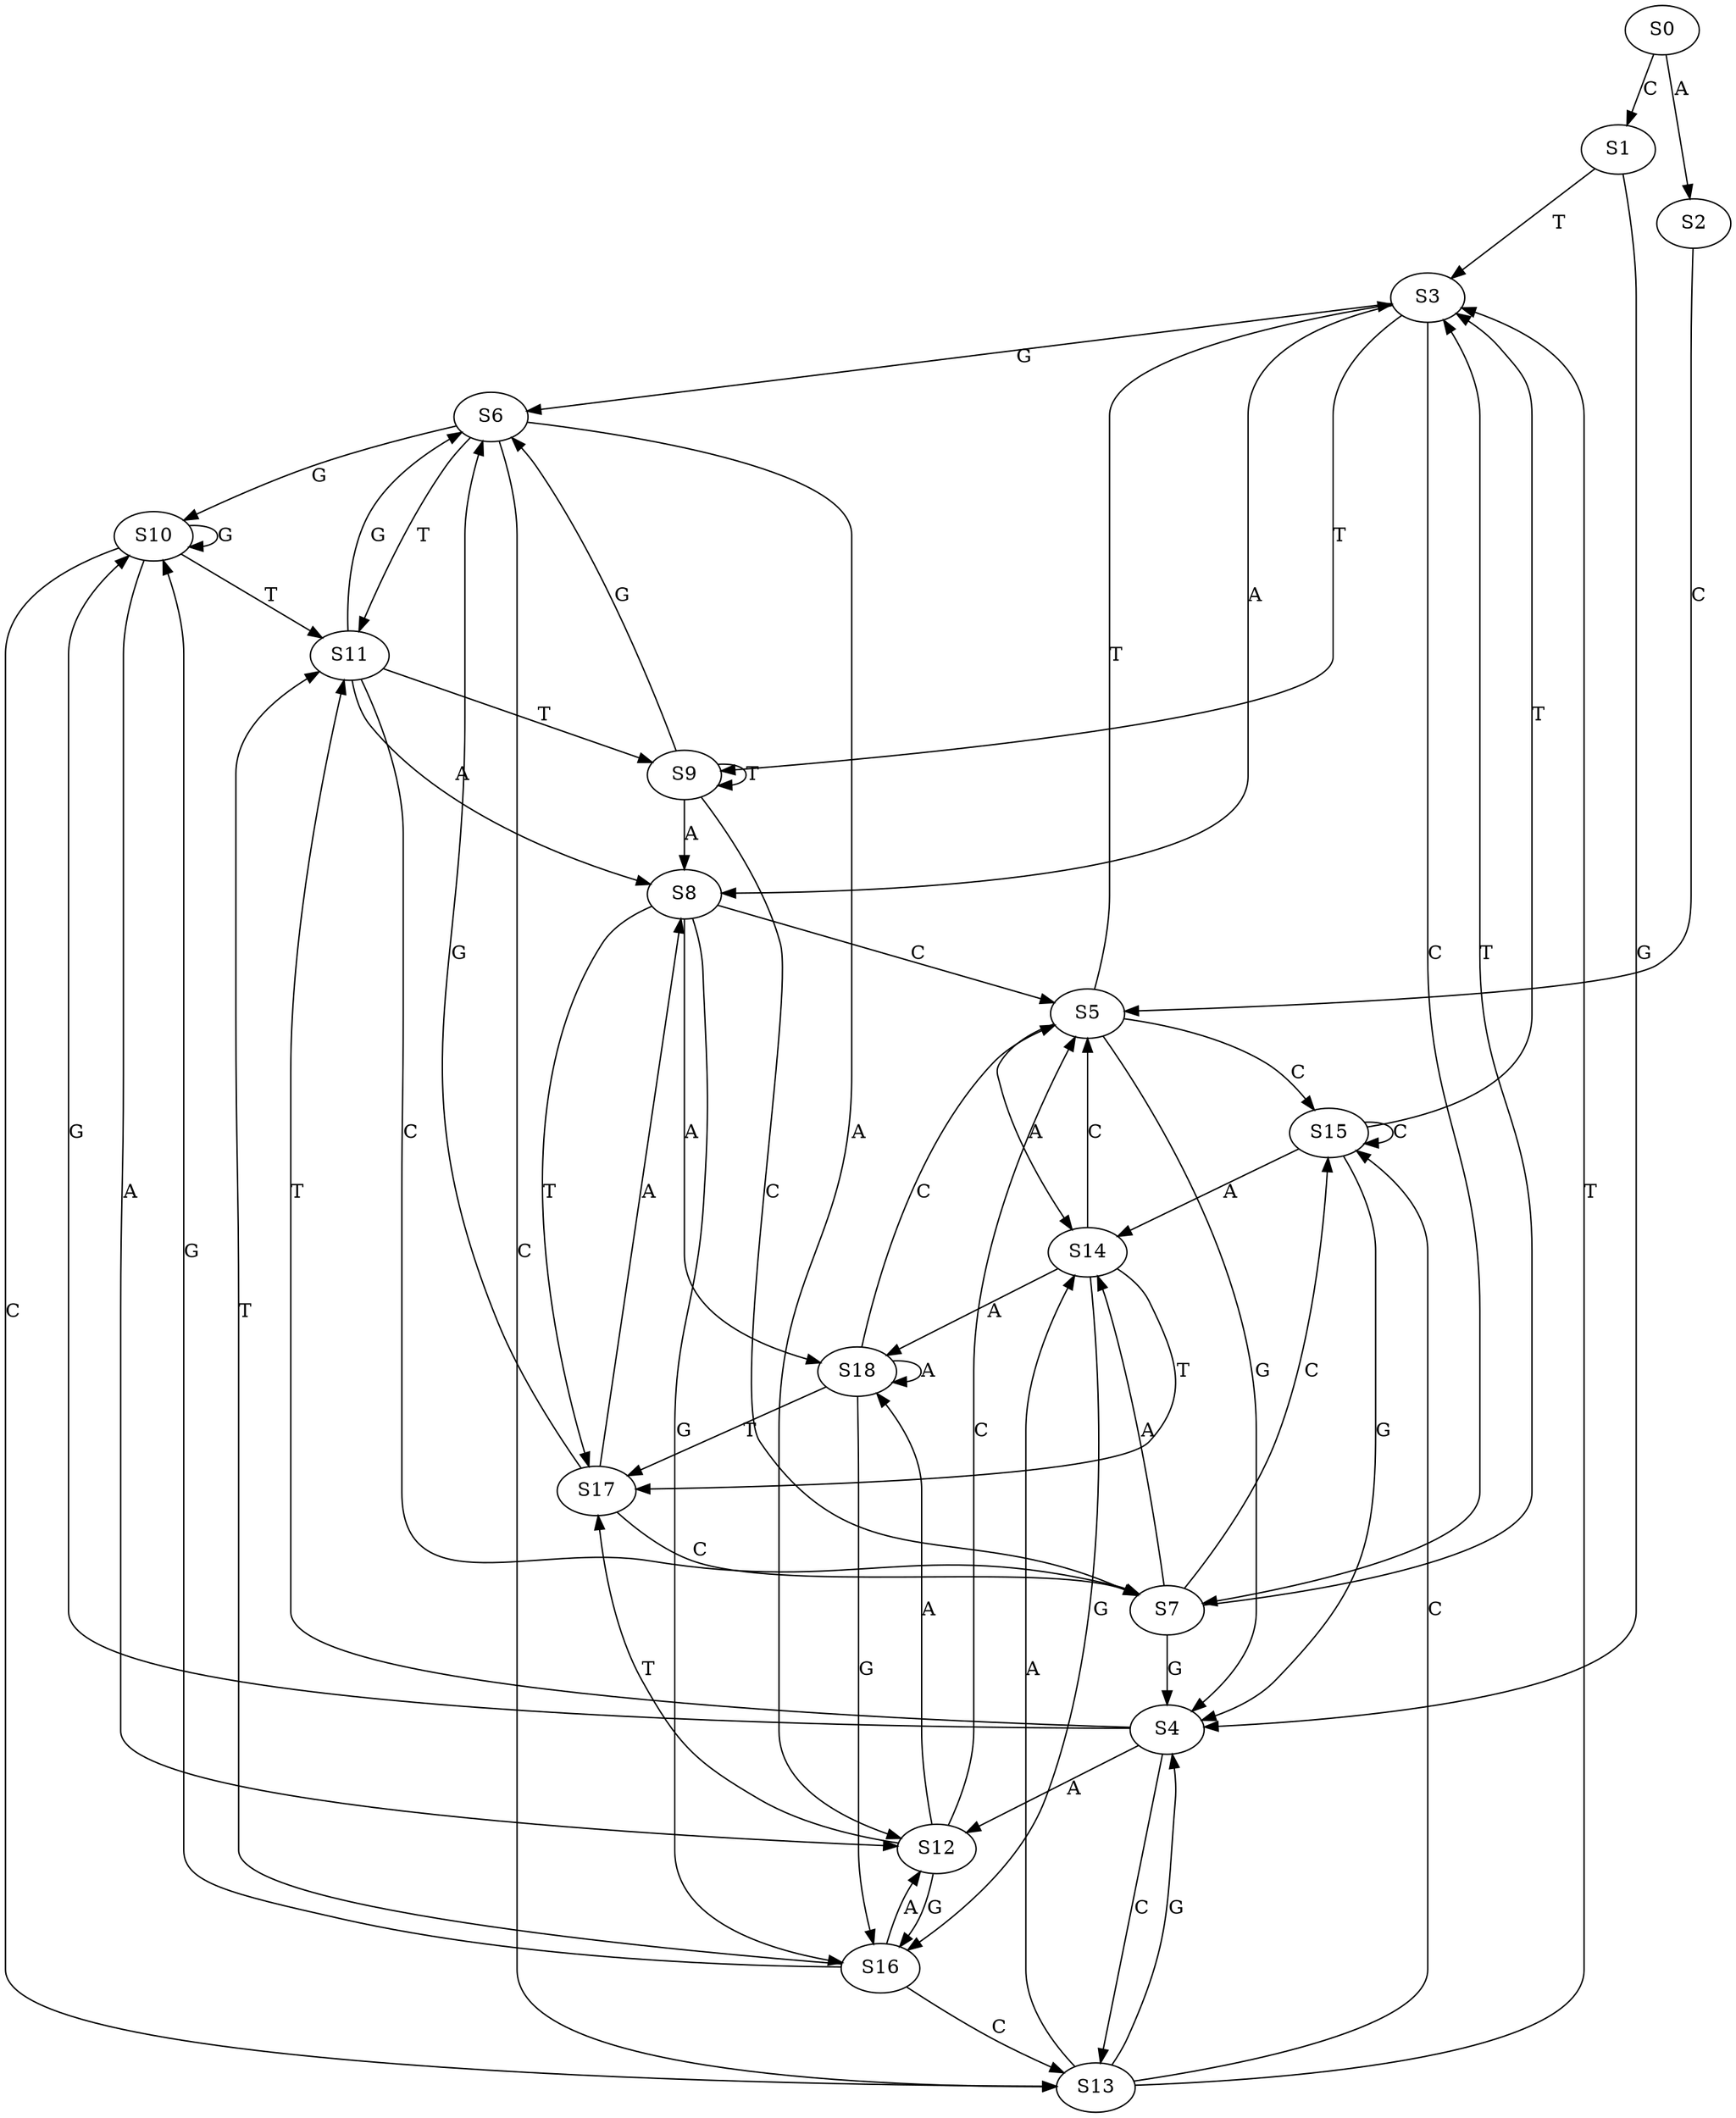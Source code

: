strict digraph  {
	S0 -> S1 [ label = C ];
	S0 -> S2 [ label = A ];
	S1 -> S3 [ label = T ];
	S1 -> S4 [ label = G ];
	S2 -> S5 [ label = C ];
	S3 -> S6 [ label = G ];
	S3 -> S7 [ label = C ];
	S3 -> S8 [ label = A ];
	S3 -> S9 [ label = T ];
	S4 -> S10 [ label = G ];
	S4 -> S11 [ label = T ];
	S4 -> S12 [ label = A ];
	S4 -> S13 [ label = C ];
	S5 -> S14 [ label = A ];
	S5 -> S3 [ label = T ];
	S5 -> S15 [ label = C ];
	S5 -> S4 [ label = G ];
	S6 -> S12 [ label = A ];
	S6 -> S11 [ label = T ];
	S6 -> S13 [ label = C ];
	S6 -> S10 [ label = G ];
	S7 -> S3 [ label = T ];
	S7 -> S4 [ label = G ];
	S7 -> S15 [ label = C ];
	S7 -> S14 [ label = A ];
	S8 -> S16 [ label = G ];
	S8 -> S17 [ label = T ];
	S8 -> S18 [ label = A ];
	S8 -> S5 [ label = C ];
	S9 -> S8 [ label = A ];
	S9 -> S7 [ label = C ];
	S9 -> S6 [ label = G ];
	S9 -> S9 [ label = T ];
	S10 -> S12 [ label = A ];
	S10 -> S11 [ label = T ];
	S10 -> S10 [ label = G ];
	S10 -> S13 [ label = C ];
	S11 -> S8 [ label = A ];
	S11 -> S7 [ label = C ];
	S11 -> S6 [ label = G ];
	S11 -> S9 [ label = T ];
	S12 -> S16 [ label = G ];
	S12 -> S18 [ label = A ];
	S12 -> S5 [ label = C ];
	S12 -> S17 [ label = T ];
	S13 -> S15 [ label = C ];
	S13 -> S3 [ label = T ];
	S13 -> S4 [ label = G ];
	S13 -> S14 [ label = A ];
	S14 -> S16 [ label = G ];
	S14 -> S17 [ label = T ];
	S14 -> S5 [ label = C ];
	S14 -> S18 [ label = A ];
	S15 -> S4 [ label = G ];
	S15 -> S15 [ label = C ];
	S15 -> S14 [ label = A ];
	S15 -> S3 [ label = T ];
	S16 -> S11 [ label = T ];
	S16 -> S10 [ label = G ];
	S16 -> S12 [ label = A ];
	S16 -> S13 [ label = C ];
	S17 -> S8 [ label = A ];
	S17 -> S7 [ label = C ];
	S17 -> S6 [ label = G ];
	S18 -> S17 [ label = T ];
	S18 -> S5 [ label = C ];
	S18 -> S16 [ label = G ];
	S18 -> S18 [ label = A ];
}
